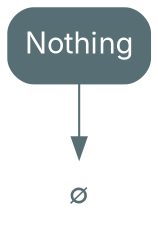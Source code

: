 digraph {
    bgcolor=transparent

    // Default theme: enabled
    node[shape="rectangle" style="rounded,filled" color="#586E75" fillcolor="#586E75" fontcolor="#ffffff" fontname="Inter,Arial"]
    edge [color="#586E75" fontcolor="#000000" fontname="Inter,Arial" fontsize=11]

    Nothing
    na[label="∅" style="" fillcolor="transparent" color="transparent" fontcolor="#586E75"]

    Nothing -> na
}
